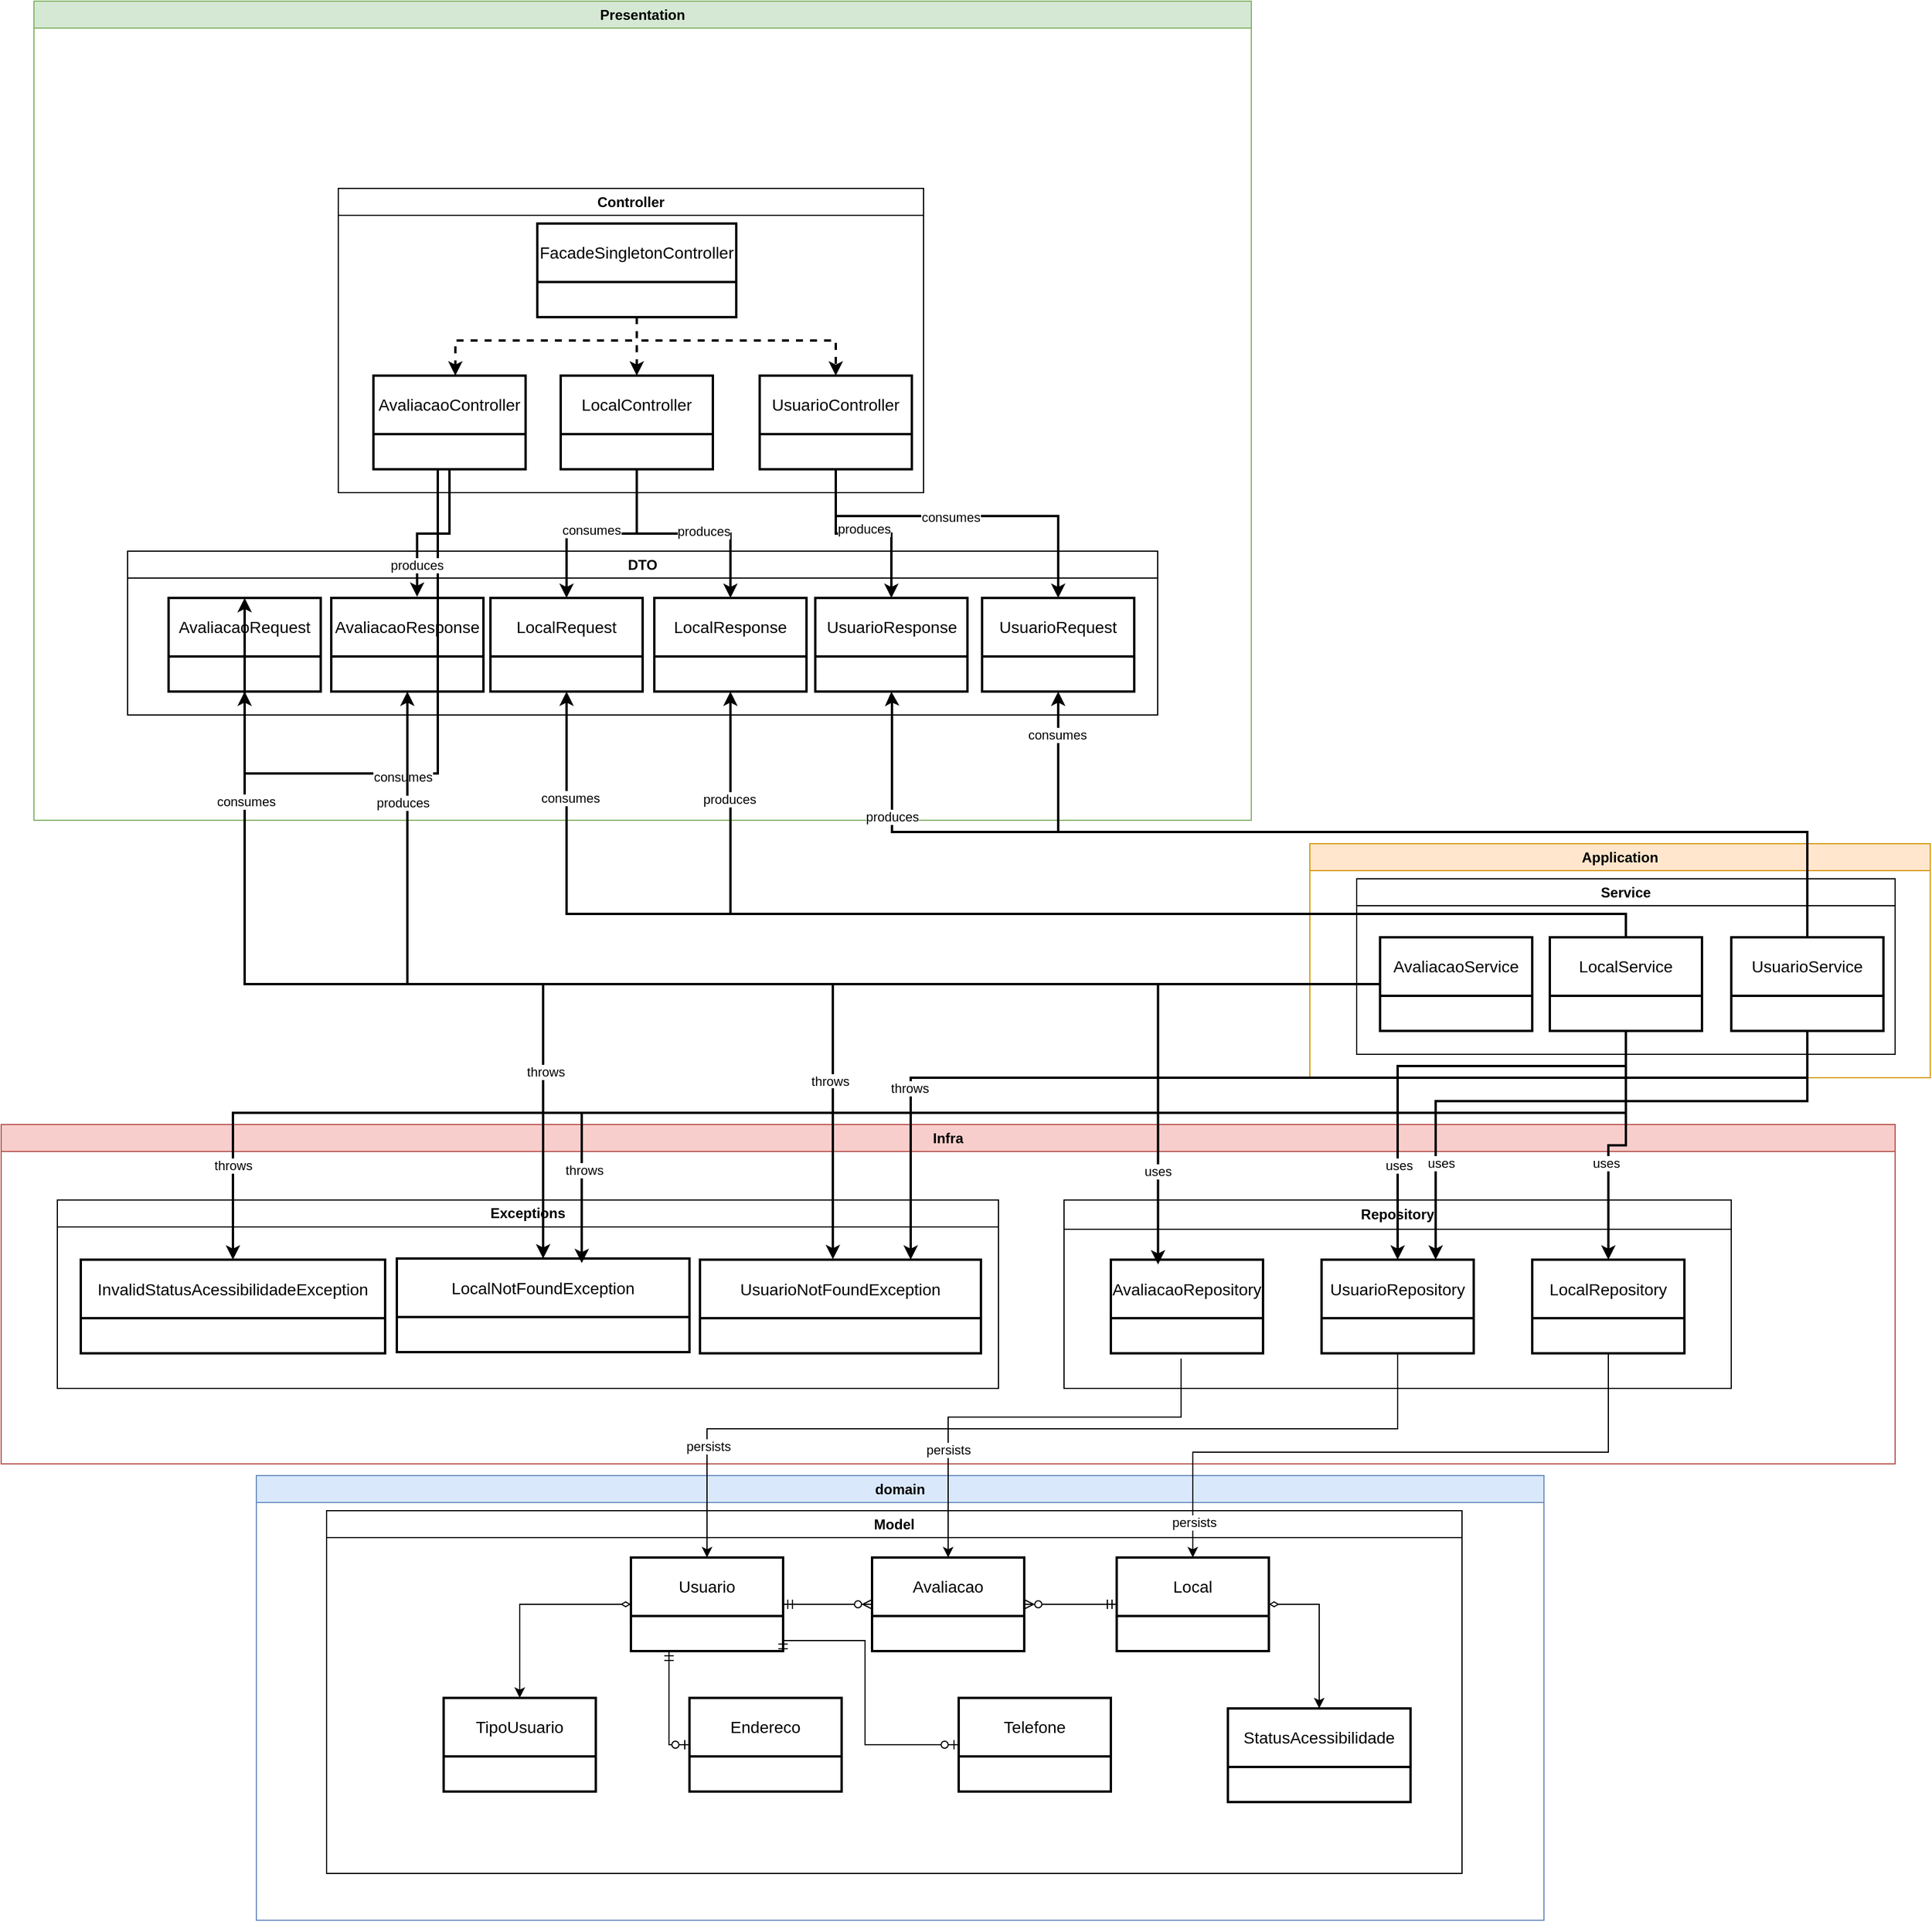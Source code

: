 <mxfile version="26.1.1">
  <diagram name="Página-1" id="8vidsbIWAMB68Fe4YKgP">
    <mxGraphModel dx="1509" dy="1990" grid="1" gridSize="10" guides="1" tooltips="1" connect="1" arrows="1" fold="1" page="1" pageScale="1" pageWidth="827" pageHeight="1169" math="0" shadow="0">
      <root>
        <mxCell id="0" />
        <mxCell id="1" parent="0" />
        <mxCell id="IX4oMh0dwggidCq6FP1M-32" value="Model" style="swimlane;whiteSpace=wrap;html=1;rounded=0;" vertex="1" parent="1">
          <mxGeometry x="1040" y="920" width="970" height="310" as="geometry" />
        </mxCell>
        <mxCell id="IX4oMh0dwggidCq6FP1M-46" value="Presentation" style="swimlane;whiteSpace=wrap;html=1;rounded=0;fillColor=#d5e8d4;strokeColor=#82b366;" vertex="1" parent="1">
          <mxGeometry x="790" y="-370" width="1040" height="700" as="geometry" />
        </mxCell>
        <mxCell id="IX4oMh0dwggidCq6FP1M-33" value="AvaliacaoRequest" style="swimlane;childLayout=stackLayout;horizontal=1;startSize=50;horizontalStack=0;rounded=0;fontSize=14;fontStyle=0;strokeWidth=2;resizeParent=0;resizeLast=1;shadow=0;dashed=0;align=center;arcSize=4;whiteSpace=wrap;html=1;" vertex="1" parent="IX4oMh0dwggidCq6FP1M-46">
          <mxGeometry x="115" y="510" width="130" height="80" as="geometry" />
        </mxCell>
        <mxCell id="IX4oMh0dwggidCq6FP1M-39" value="DTO" style="swimlane;whiteSpace=wrap;html=1;rounded=0;" vertex="1" parent="IX4oMh0dwggidCq6FP1M-46">
          <mxGeometry x="80" y="470" width="880" height="140" as="geometry" />
        </mxCell>
        <mxCell id="IX4oMh0dwggidCq6FP1M-36" value="AvaliacaoResponse" style="swimlane;childLayout=stackLayout;horizontal=1;startSize=50;horizontalStack=0;rounded=0;fontSize=14;fontStyle=0;strokeWidth=2;resizeParent=0;resizeLast=1;shadow=0;dashed=0;align=center;arcSize=4;whiteSpace=wrap;html=1;" vertex="1" parent="IX4oMh0dwggidCq6FP1M-39">
          <mxGeometry x="174" y="40" width="130" height="80" as="geometry" />
        </mxCell>
        <mxCell id="IX4oMh0dwggidCq6FP1M-35" value="LocalRequest" style="swimlane;childLayout=stackLayout;horizontal=1;startSize=50;horizontalStack=0;rounded=0;fontSize=14;fontStyle=0;strokeWidth=2;resizeParent=0;resizeLast=1;shadow=0;dashed=0;align=center;arcSize=4;whiteSpace=wrap;html=1;" vertex="1" parent="IX4oMh0dwggidCq6FP1M-39">
          <mxGeometry x="310" y="40" width="130" height="80" as="geometry" />
        </mxCell>
        <mxCell id="IX4oMh0dwggidCq6FP1M-34" value="LocalResponse" style="swimlane;childLayout=stackLayout;horizontal=1;startSize=50;horizontalStack=0;rounded=0;fontSize=14;fontStyle=0;strokeWidth=2;resizeParent=0;resizeLast=1;shadow=0;dashed=0;align=center;arcSize=4;whiteSpace=wrap;html=1;" vertex="1" parent="IX4oMh0dwggidCq6FP1M-39">
          <mxGeometry x="450" y="40" width="130" height="80" as="geometry" />
        </mxCell>
        <mxCell id="IX4oMh0dwggidCq6FP1M-38" value="UsuarioResponse" style="swimlane;childLayout=stackLayout;horizontal=1;startSize=50;horizontalStack=0;rounded=0;fontSize=14;fontStyle=0;strokeWidth=2;resizeParent=0;resizeLast=1;shadow=0;dashed=0;align=center;arcSize=4;whiteSpace=wrap;html=1;" vertex="1" parent="IX4oMh0dwggidCq6FP1M-39">
          <mxGeometry x="587.5" y="40" width="130" height="80" as="geometry" />
        </mxCell>
        <mxCell id="IX4oMh0dwggidCq6FP1M-37" value="UsuarioRequest" style="swimlane;childLayout=stackLayout;horizontal=1;startSize=50;horizontalStack=0;rounded=0;fontSize=14;fontStyle=0;strokeWidth=2;resizeParent=0;resizeLast=1;shadow=0;dashed=0;align=center;arcSize=4;whiteSpace=wrap;html=1;" vertex="1" parent="IX4oMh0dwggidCq6FP1M-39">
          <mxGeometry x="730" y="40" width="130" height="80" as="geometry" />
        </mxCell>
        <mxCell id="IX4oMh0dwggidCq6FP1M-45" value="Controller" style="swimlane;whiteSpace=wrap;html=1;rounded=0;" vertex="1" parent="IX4oMh0dwggidCq6FP1M-46">
          <mxGeometry x="260" y="160" width="500" height="260" as="geometry" />
        </mxCell>
        <mxCell id="IX4oMh0dwggidCq6FP1M-43" value="UsuarioController" style="swimlane;childLayout=stackLayout;horizontal=1;startSize=50;horizontalStack=0;rounded=0;fontSize=14;fontStyle=0;strokeWidth=2;resizeParent=0;resizeLast=1;shadow=0;dashed=0;align=center;arcSize=4;whiteSpace=wrap;html=1;" vertex="1" parent="IX4oMh0dwggidCq6FP1M-45">
          <mxGeometry x="360" y="160" width="130" height="80" as="geometry" />
        </mxCell>
        <mxCell id="IX4oMh0dwggidCq6FP1M-44" value="LocalController" style="swimlane;childLayout=stackLayout;horizontal=1;startSize=50;horizontalStack=0;rounded=0;fontSize=14;fontStyle=0;strokeWidth=2;resizeParent=0;resizeLast=1;shadow=0;dashed=0;align=center;arcSize=4;whiteSpace=wrap;html=1;" vertex="1" parent="IX4oMh0dwggidCq6FP1M-45">
          <mxGeometry x="190" y="160" width="130" height="80" as="geometry" />
        </mxCell>
        <mxCell id="IX4oMh0dwggidCq6FP1M-42" value="AvaliacaoController" style="swimlane;childLayout=stackLayout;horizontal=1;startSize=50;horizontalStack=0;rounded=0;fontSize=14;fontStyle=0;strokeWidth=2;resizeParent=0;resizeLast=1;shadow=0;dashed=0;align=center;arcSize=4;whiteSpace=wrap;html=1;" vertex="1" parent="IX4oMh0dwggidCq6FP1M-45">
          <mxGeometry x="30" y="160" width="130" height="80" as="geometry" />
        </mxCell>
        <mxCell id="IX4oMh0dwggidCq6FP1M-119" style="edgeStyle=orthogonalEdgeStyle;rounded=0;orthogonalLoop=1;jettySize=auto;html=1;dashed=1;strokeWidth=2;" edge="1" parent="IX4oMh0dwggidCq6FP1M-45" source="IX4oMh0dwggidCq6FP1M-118" target="IX4oMh0dwggidCq6FP1M-42">
          <mxGeometry relative="1" as="geometry">
            <Array as="points">
              <mxPoint x="255" y="130" />
              <mxPoint x="100" y="130" />
            </Array>
          </mxGeometry>
        </mxCell>
        <mxCell id="IX4oMh0dwggidCq6FP1M-120" style="edgeStyle=orthogonalEdgeStyle;rounded=0;orthogonalLoop=1;jettySize=auto;html=1;entryX=0.5;entryY=0;entryDx=0;entryDy=0;dashed=1;strokeWidth=2;" edge="1" parent="IX4oMh0dwggidCq6FP1M-45" source="IX4oMh0dwggidCq6FP1M-118" target="IX4oMh0dwggidCq6FP1M-44">
          <mxGeometry relative="1" as="geometry" />
        </mxCell>
        <mxCell id="IX4oMh0dwggidCq6FP1M-121" style="edgeStyle=orthogonalEdgeStyle;rounded=0;orthogonalLoop=1;jettySize=auto;html=1;entryX=0.5;entryY=0;entryDx=0;entryDy=0;dashed=1;strokeWidth=2;" edge="1" parent="IX4oMh0dwggidCq6FP1M-45" source="IX4oMh0dwggidCq6FP1M-118" target="IX4oMh0dwggidCq6FP1M-43">
          <mxGeometry relative="1" as="geometry">
            <Array as="points">
              <mxPoint x="255" y="130" />
              <mxPoint x="425" y="130" />
            </Array>
          </mxGeometry>
        </mxCell>
        <mxCell id="IX4oMh0dwggidCq6FP1M-118" value="FacadeSingletonController" style="swimlane;childLayout=stackLayout;horizontal=1;startSize=50;horizontalStack=0;rounded=0;fontSize=14;fontStyle=0;strokeWidth=2;resizeParent=0;resizeLast=1;shadow=0;dashed=0;align=center;arcSize=4;whiteSpace=wrap;html=1;" vertex="1" parent="IX4oMh0dwggidCq6FP1M-45">
          <mxGeometry x="170" y="30" width="170" height="80" as="geometry" />
        </mxCell>
        <mxCell id="IX4oMh0dwggidCq6FP1M-106" style="edgeStyle=orthogonalEdgeStyle;rounded=0;orthogonalLoop=1;jettySize=auto;html=1;entryX=0.5;entryY=0;entryDx=0;entryDy=0;strokeWidth=2;" edge="1" parent="IX4oMh0dwggidCq6FP1M-46" source="IX4oMh0dwggidCq6FP1M-43" target="IX4oMh0dwggidCq6FP1M-37">
          <mxGeometry relative="1" as="geometry">
            <Array as="points">
              <mxPoint x="685" y="440" />
              <mxPoint x="875" y="440" />
            </Array>
          </mxGeometry>
        </mxCell>
        <mxCell id="IX4oMh0dwggidCq6FP1M-108" value="consumes" style="edgeLabel;html=1;align=center;verticalAlign=middle;resizable=0;points=[];" vertex="1" connectable="0" parent="IX4oMh0dwggidCq6FP1M-106">
          <mxGeometry x="-0.08" y="-1" relative="1" as="geometry">
            <mxPoint as="offset" />
          </mxGeometry>
        </mxCell>
        <mxCell id="IX4oMh0dwggidCq6FP1M-107" style="edgeStyle=orthogonalEdgeStyle;rounded=0;orthogonalLoop=1;jettySize=auto;html=1;strokeWidth=2;" edge="1" parent="IX4oMh0dwggidCq6FP1M-46" source="IX4oMh0dwggidCq6FP1M-43" target="IX4oMh0dwggidCq6FP1M-38">
          <mxGeometry relative="1" as="geometry" />
        </mxCell>
        <mxCell id="IX4oMh0dwggidCq6FP1M-109" value="produces" style="edgeLabel;html=1;align=center;verticalAlign=middle;resizable=0;points=[];" vertex="1" connectable="0" parent="IX4oMh0dwggidCq6FP1M-107">
          <mxGeometry x="-0.005" y="4" relative="1" as="geometry">
            <mxPoint as="offset" />
          </mxGeometry>
        </mxCell>
        <mxCell id="IX4oMh0dwggidCq6FP1M-110" style="edgeStyle=orthogonalEdgeStyle;rounded=0;orthogonalLoop=1;jettySize=auto;html=1;entryX=0.5;entryY=0;entryDx=0;entryDy=0;strokeWidth=2;" edge="1" parent="IX4oMh0dwggidCq6FP1M-46" source="IX4oMh0dwggidCq6FP1M-44" target="IX4oMh0dwggidCq6FP1M-34">
          <mxGeometry relative="1" as="geometry" />
        </mxCell>
        <mxCell id="IX4oMh0dwggidCq6FP1M-112" value="produces" style="edgeLabel;html=1;align=center;verticalAlign=middle;resizable=0;points=[];" vertex="1" connectable="0" parent="IX4oMh0dwggidCq6FP1M-110">
          <mxGeometry x="0.172" y="2" relative="1" as="geometry">
            <mxPoint as="offset" />
          </mxGeometry>
        </mxCell>
        <mxCell id="IX4oMh0dwggidCq6FP1M-111" style="edgeStyle=orthogonalEdgeStyle;rounded=0;orthogonalLoop=1;jettySize=auto;html=1;entryX=0.5;entryY=0;entryDx=0;entryDy=0;strokeWidth=2;" edge="1" parent="IX4oMh0dwggidCq6FP1M-46" source="IX4oMh0dwggidCq6FP1M-44" target="IX4oMh0dwggidCq6FP1M-35">
          <mxGeometry relative="1" as="geometry" />
        </mxCell>
        <mxCell id="IX4oMh0dwggidCq6FP1M-113" value="consumes" style="edgeLabel;html=1;align=center;verticalAlign=middle;resizable=0;points=[];" vertex="1" connectable="0" parent="IX4oMh0dwggidCq6FP1M-111">
          <mxGeometry x="0.103" y="-3" relative="1" as="geometry">
            <mxPoint as="offset" />
          </mxGeometry>
        </mxCell>
        <mxCell id="IX4oMh0dwggidCq6FP1M-114" style="edgeStyle=orthogonalEdgeStyle;rounded=0;orthogonalLoop=1;jettySize=auto;html=1;entryX=0.5;entryY=0;entryDx=0;entryDy=0;strokeWidth=2;" edge="1" parent="IX4oMh0dwggidCq6FP1M-46" source="IX4oMh0dwggidCq6FP1M-42" target="IX4oMh0dwggidCq6FP1M-33">
          <mxGeometry relative="1" as="geometry">
            <Array as="points">
              <mxPoint x="345" y="660" />
              <mxPoint x="180" y="660" />
            </Array>
          </mxGeometry>
        </mxCell>
        <mxCell id="IX4oMh0dwggidCq6FP1M-116" value="consumes" style="edgeLabel;html=1;align=center;verticalAlign=middle;resizable=0;points=[];" vertex="1" connectable="0" parent="IX4oMh0dwggidCq6FP1M-114">
          <mxGeometry x="0.011" y="3" relative="1" as="geometry">
            <mxPoint as="offset" />
          </mxGeometry>
        </mxCell>
        <mxCell id="IX4oMh0dwggidCq6FP1M-115" style="edgeStyle=orthogonalEdgeStyle;rounded=0;orthogonalLoop=1;jettySize=auto;html=1;entryX=0.564;entryY=-0.013;entryDx=0;entryDy=0;entryPerimeter=0;strokeWidth=2;" edge="1" parent="IX4oMh0dwggidCq6FP1M-46" source="IX4oMh0dwggidCq6FP1M-42" target="IX4oMh0dwggidCq6FP1M-36">
          <mxGeometry relative="1" as="geometry" />
        </mxCell>
        <mxCell id="IX4oMh0dwggidCq6FP1M-117" value="produces" style="edgeLabel;html=1;align=center;verticalAlign=middle;resizable=0;points=[];" vertex="1" connectable="0" parent="IX4oMh0dwggidCq6FP1M-115">
          <mxGeometry x="0.603" y="-1" relative="1" as="geometry">
            <mxPoint as="offset" />
          </mxGeometry>
        </mxCell>
        <mxCell id="IX4oMh0dwggidCq6FP1M-54" value="Service" style="swimlane;whiteSpace=wrap;html=1;rounded=0;" vertex="1" parent="1">
          <mxGeometry x="1920" y="380" width="460" height="150" as="geometry" />
        </mxCell>
        <mxCell id="IX4oMh0dwggidCq6FP1M-53" value="LocalService" style="swimlane;childLayout=stackLayout;horizontal=1;startSize=50;horizontalStack=0;rounded=0;fontSize=14;fontStyle=0;strokeWidth=2;resizeParent=0;resizeLast=1;shadow=0;dashed=0;align=center;arcSize=4;whiteSpace=wrap;html=1;" vertex="1" parent="IX4oMh0dwggidCq6FP1M-54">
          <mxGeometry x="165" y="50" width="130" height="80" as="geometry" />
        </mxCell>
        <mxCell id="IX4oMh0dwggidCq6FP1M-52" value="UsuarioService" style="swimlane;childLayout=stackLayout;horizontal=1;startSize=50;horizontalStack=0;rounded=0;fontSize=14;fontStyle=0;strokeWidth=2;resizeParent=0;resizeLast=1;shadow=0;dashed=0;align=center;arcSize=4;whiteSpace=wrap;html=1;" vertex="1" parent="IX4oMh0dwggidCq6FP1M-54">
          <mxGeometry x="320" y="50" width="130" height="80" as="geometry" />
        </mxCell>
        <mxCell id="IX4oMh0dwggidCq6FP1M-51" value="AvaliacaoService" style="swimlane;childLayout=stackLayout;horizontal=1;startSize=50;horizontalStack=0;rounded=0;fontSize=14;fontStyle=0;strokeWidth=2;resizeParent=0;resizeLast=1;shadow=0;dashed=0;align=center;arcSize=4;whiteSpace=wrap;html=1;" vertex="1" parent="IX4oMh0dwggidCq6FP1M-54">
          <mxGeometry x="20" y="50" width="130" height="80" as="geometry" />
        </mxCell>
        <mxCell id="IX4oMh0dwggidCq6FP1M-61" value="Infra" style="swimlane;whiteSpace=wrap;html=1;startSize=23;fillColor=#f8cecc;strokeColor=#b85450;" vertex="1" parent="1">
          <mxGeometry x="762" y="590" width="1618" height="290" as="geometry" />
        </mxCell>
        <mxCell id="IX4oMh0dwggidCq6FP1M-50" value="Repository" style="swimlane;whiteSpace=wrap;html=1;startSize=25;rounded=0;" vertex="1" parent="IX4oMh0dwggidCq6FP1M-61">
          <mxGeometry x="908" y="64.5" width="570" height="161" as="geometry" />
        </mxCell>
        <mxCell id="IX4oMh0dwggidCq6FP1M-48" value="LocalRepository" style="swimlane;childLayout=stackLayout;horizontal=1;startSize=50;horizontalStack=0;rounded=0;fontSize=14;fontStyle=0;strokeWidth=2;resizeParent=0;resizeLast=1;shadow=0;dashed=0;align=center;arcSize=4;whiteSpace=wrap;html=1;" vertex="1" parent="IX4oMh0dwggidCq6FP1M-50">
          <mxGeometry x="400" y="51" width="130" height="80" as="geometry" />
        </mxCell>
        <mxCell id="IX4oMh0dwggidCq6FP1M-49" value="UsuarioRepository" style="swimlane;childLayout=stackLayout;horizontal=1;startSize=50;horizontalStack=0;rounded=0;fontSize=14;fontStyle=0;strokeWidth=2;resizeParent=0;resizeLast=1;shadow=0;dashed=0;align=center;arcSize=4;whiteSpace=wrap;html=1;" vertex="1" parent="IX4oMh0dwggidCq6FP1M-50">
          <mxGeometry x="220" y="51" width="130" height="80" as="geometry" />
        </mxCell>
        <mxCell id="IX4oMh0dwggidCq6FP1M-47" value="AvaliacaoRepository" style="swimlane;childLayout=stackLayout;horizontal=1;startSize=50;horizontalStack=0;rounded=0;fontSize=14;fontStyle=0;strokeWidth=2;resizeParent=0;resizeLast=1;shadow=0;dashed=0;align=center;arcSize=4;whiteSpace=wrap;html=1;" vertex="1" parent="IX4oMh0dwggidCq6FP1M-50">
          <mxGeometry x="40" y="51" width="130" height="80" as="geometry" />
        </mxCell>
        <mxCell id="IX4oMh0dwggidCq6FP1M-55" value="Exceptions" style="swimlane;whiteSpace=wrap;html=1;startSize=23;rounded=0;" vertex="1" parent="IX4oMh0dwggidCq6FP1M-61">
          <mxGeometry x="48" y="64.5" width="804" height="161" as="geometry" />
        </mxCell>
        <mxCell id="IX4oMh0dwggidCq6FP1M-56" value="UsuarioNotFoundException" style="swimlane;childLayout=stackLayout;horizontal=1;startSize=50;horizontalStack=0;rounded=0;fontSize=14;fontStyle=0;strokeWidth=2;resizeParent=0;resizeLast=1;shadow=0;dashed=0;align=center;arcSize=4;whiteSpace=wrap;html=1;" vertex="1" parent="IX4oMh0dwggidCq6FP1M-55">
          <mxGeometry x="549" y="51" width="240" height="80" as="geometry" />
        </mxCell>
        <mxCell id="IX4oMh0dwggidCq6FP1M-57" value="LocalNotFoundException" style="swimlane;childLayout=stackLayout;horizontal=1;startSize=50;horizontalStack=0;rounded=0;fontSize=14;fontStyle=0;strokeWidth=2;resizeParent=0;resizeLast=1;shadow=0;dashed=0;align=center;arcSize=4;whiteSpace=wrap;html=1;" vertex="1" parent="IX4oMh0dwggidCq6FP1M-55">
          <mxGeometry x="290" y="50" width="250" height="80" as="geometry" />
        </mxCell>
        <mxCell id="IX4oMh0dwggidCq6FP1M-58" value="InvalidStatusAcessibilidadeException" style="swimlane;childLayout=stackLayout;horizontal=1;startSize=50;horizontalStack=0;rounded=0;fontSize=14;fontStyle=0;strokeWidth=2;resizeParent=0;resizeLast=1;shadow=0;dashed=0;align=center;arcSize=4;whiteSpace=wrap;html=1;" vertex="1" parent="IX4oMh0dwggidCq6FP1M-55">
          <mxGeometry x="20" y="51" width="260" height="80" as="geometry" />
        </mxCell>
        <mxCell id="IX4oMh0dwggidCq6FP1M-62" value="Application" style="swimlane;whiteSpace=wrap;html=1;fillColor=#ffe6cc;strokeColor=#d79b00;" vertex="1" parent="1">
          <mxGeometry x="1880" y="350" width="530" height="200" as="geometry" />
        </mxCell>
        <mxCell id="IX4oMh0dwggidCq6FP1M-63" value="domain" style="swimlane;whiteSpace=wrap;html=1;fillColor=#dae8fc;strokeColor=#6c8ebf;" vertex="1" parent="1">
          <mxGeometry x="980" y="890" width="1100" height="380" as="geometry" />
        </mxCell>
        <mxCell id="IX4oMh0dwggidCq6FP1M-73" style="edgeStyle=orthogonalEdgeStyle;rounded=0;orthogonalLoop=1;jettySize=auto;html=1;entryX=1;entryY=0.5;entryDx=0;entryDy=0;startArrow=ERmandOne;startFill=0;endArrow=ERzeroToMany;endFill=0;" edge="1" parent="IX4oMh0dwggidCq6FP1M-63" source="IX4oMh0dwggidCq6FP1M-28" target="IX4oMh0dwggidCq6FP1M-29">
          <mxGeometry relative="1" as="geometry" />
        </mxCell>
        <mxCell id="IX4oMh0dwggidCq6FP1M-28" value="Local" style="swimlane;childLayout=stackLayout;horizontal=1;startSize=50;horizontalStack=0;rounded=0;fontSize=14;fontStyle=0;strokeWidth=2;resizeParent=0;resizeLast=1;shadow=0;dashed=0;align=center;arcSize=4;whiteSpace=wrap;html=1;" vertex="1" parent="IX4oMh0dwggidCq6FP1M-63">
          <mxGeometry x="735" y="70" width="130" height="80" as="geometry" />
        </mxCell>
        <mxCell id="IX4oMh0dwggidCq6FP1M-31" value="Telefone" style="swimlane;childLayout=stackLayout;horizontal=1;startSize=50;horizontalStack=0;rounded=0;fontSize=14;fontStyle=0;strokeWidth=2;resizeParent=0;resizeLast=1;shadow=0;dashed=0;align=center;arcSize=4;whiteSpace=wrap;html=1;" vertex="1" parent="IX4oMh0dwggidCq6FP1M-63">
          <mxGeometry x="600" y="190" width="130" height="80" as="geometry" />
        </mxCell>
        <mxCell id="IX4oMh0dwggidCq6FP1M-21" value="Endereco" style="swimlane;childLayout=stackLayout;horizontal=1;startSize=50;horizontalStack=0;rounded=0;fontSize=14;fontStyle=0;strokeWidth=2;resizeParent=0;resizeLast=1;shadow=0;dashed=0;align=center;arcSize=4;whiteSpace=wrap;html=1;" vertex="1" parent="IX4oMh0dwggidCq6FP1M-63">
          <mxGeometry x="370" y="190" width="130" height="80" as="geometry" />
        </mxCell>
        <mxCell id="IX4oMh0dwggidCq6FP1M-64" value="TipoUsuario" style="swimlane;childLayout=stackLayout;horizontal=1;startSize=50;horizontalStack=0;rounded=0;fontSize=14;fontStyle=0;strokeWidth=2;resizeParent=0;resizeLast=1;shadow=0;dashed=0;align=center;arcSize=4;whiteSpace=wrap;html=1;" vertex="1" parent="IX4oMh0dwggidCq6FP1M-63">
          <mxGeometry x="160" y="190" width="130" height="80" as="geometry" />
        </mxCell>
        <mxCell id="IX4oMh0dwggidCq6FP1M-65" value="StatusAcessibilidade" style="swimlane;childLayout=stackLayout;horizontal=1;startSize=50;horizontalStack=0;rounded=0;fontSize=14;fontStyle=0;strokeWidth=2;resizeParent=0;resizeLast=1;shadow=0;dashed=0;align=center;arcSize=4;whiteSpace=wrap;html=1;" vertex="1" parent="IX4oMh0dwggidCq6FP1M-63">
          <mxGeometry x="830" y="199" width="156" height="80" as="geometry" />
        </mxCell>
        <mxCell id="IX4oMh0dwggidCq6FP1M-69" style="edgeStyle=orthogonalEdgeStyle;rounded=0;orthogonalLoop=1;jettySize=auto;html=1;entryX=0.5;entryY=0;entryDx=0;entryDy=0;endArrow=classic;endFill=1;startArrow=diamondThin;startFill=0;" edge="1" parent="IX4oMh0dwggidCq6FP1M-63" source="IX4oMh0dwggidCq6FP1M-30" target="IX4oMh0dwggidCq6FP1M-64">
          <mxGeometry relative="1" as="geometry" />
        </mxCell>
        <mxCell id="IX4oMh0dwggidCq6FP1M-30" value="Usuario" style="swimlane;childLayout=stackLayout;horizontal=1;startSize=50;horizontalStack=0;rounded=0;fontSize=14;fontStyle=0;strokeWidth=2;resizeParent=0;resizeLast=1;shadow=0;dashed=0;align=center;arcSize=4;whiteSpace=wrap;html=1;" vertex="1" parent="IX4oMh0dwggidCq6FP1M-63">
          <mxGeometry x="320" y="70" width="130" height="80" as="geometry" />
        </mxCell>
        <mxCell id="IX4oMh0dwggidCq6FP1M-123" style="edgeStyle=orthogonalEdgeStyle;rounded=0;orthogonalLoop=1;jettySize=auto;html=1;endArrow=none;startFill=1;startArrow=classic;" edge="1" parent="IX4oMh0dwggidCq6FP1M-63" source="IX4oMh0dwggidCq6FP1M-29">
          <mxGeometry relative="1" as="geometry">
            <mxPoint x="790" y="-100" as="targetPoint" />
            <Array as="points">
              <mxPoint x="591" y="-50" />
              <mxPoint x="790" y="-50" />
            </Array>
          </mxGeometry>
        </mxCell>
        <mxCell id="IX4oMh0dwggidCq6FP1M-126" value="persists" style="edgeLabel;html=1;align=center;verticalAlign=middle;resizable=0;points=[];" vertex="1" connectable="0" parent="IX4oMh0dwggidCq6FP1M-123">
          <mxGeometry x="-0.495" relative="1" as="geometry">
            <mxPoint y="1" as="offset" />
          </mxGeometry>
        </mxCell>
        <mxCell id="IX4oMh0dwggidCq6FP1M-29" value="Avaliacao" style="swimlane;childLayout=stackLayout;horizontal=1;startSize=50;horizontalStack=0;rounded=0;fontSize=14;fontStyle=0;strokeWidth=2;resizeParent=0;resizeLast=1;shadow=0;dashed=0;align=center;arcSize=4;whiteSpace=wrap;html=1;" vertex="1" parent="IX4oMh0dwggidCq6FP1M-63">
          <mxGeometry x="526" y="70" width="130" height="80" as="geometry" />
        </mxCell>
        <mxCell id="IX4oMh0dwggidCq6FP1M-67" value="" style="fontSize=12;html=1;endArrow=ERzeroToOne;startArrow=ERmandOne;rounded=0;entryX=0;entryY=0.5;entryDx=0;entryDy=0;exitX=0.25;exitY=1;exitDx=0;exitDy=0;edgeStyle=orthogonalEdgeStyle;" edge="1" parent="IX4oMh0dwggidCq6FP1M-63" source="IX4oMh0dwggidCq6FP1M-30" target="IX4oMh0dwggidCq6FP1M-21">
          <mxGeometry width="100" height="100" relative="1" as="geometry">
            <mxPoint x="320" y="180" as="sourcePoint" />
            <mxPoint x="420" y="80" as="targetPoint" />
          </mxGeometry>
        </mxCell>
        <mxCell id="IX4oMh0dwggidCq6FP1M-68" value="" style="edgeStyle=entityRelationEdgeStyle;fontSize=12;html=1;endArrow=ERzeroToMany;startArrow=ERmandOne;rounded=0;exitX=1;exitY=0.5;exitDx=0;exitDy=0;entryX=0;entryY=0.5;entryDx=0;entryDy=0;" edge="1" parent="IX4oMh0dwggidCq6FP1M-63" source="IX4oMh0dwggidCq6FP1M-30" target="IX4oMh0dwggidCq6FP1M-29">
          <mxGeometry width="100" height="100" relative="1" as="geometry">
            <mxPoint x="480" y="200" as="sourcePoint" />
            <mxPoint x="580" y="100" as="targetPoint" />
          </mxGeometry>
        </mxCell>
        <mxCell id="IX4oMh0dwggidCq6FP1M-70" style="edgeStyle=orthogonalEdgeStyle;rounded=0;orthogonalLoop=1;jettySize=auto;html=1;entryX=0.5;entryY=0;entryDx=0;entryDy=0;endArrow=classic;endFill=1;startArrow=diamondThin;startFill=0;exitX=1;exitY=0.5;exitDx=0;exitDy=0;" edge="1" parent="IX4oMh0dwggidCq6FP1M-63" source="IX4oMh0dwggidCq6FP1M-28" target="IX4oMh0dwggidCq6FP1M-65">
          <mxGeometry relative="1" as="geometry">
            <mxPoint x="995" y="150" as="sourcePoint" />
            <mxPoint x="900" y="230" as="targetPoint" />
          </mxGeometry>
        </mxCell>
        <mxCell id="IX4oMh0dwggidCq6FP1M-71" value="" style="fontSize=12;html=1;endArrow=ERzeroToOne;startArrow=ERmandOne;rounded=0;entryX=0;entryY=0.5;entryDx=0;entryDy=0;edgeStyle=orthogonalEdgeStyle;" edge="1" parent="IX4oMh0dwggidCq6FP1M-63" target="IX4oMh0dwggidCq6FP1M-31">
          <mxGeometry width="100" height="100" relative="1" as="geometry">
            <mxPoint x="450" y="140" as="sourcePoint" />
            <mxPoint x="477" y="230" as="targetPoint" />
            <Array as="points">
              <mxPoint x="450" y="141" />
              <mxPoint x="520" y="141" />
              <mxPoint x="520" y="230" />
            </Array>
          </mxGeometry>
        </mxCell>
        <mxCell id="IX4oMh0dwggidCq6FP1M-74" style="edgeStyle=orthogonalEdgeStyle;rounded=0;orthogonalLoop=1;jettySize=auto;html=1;entryX=0.31;entryY=0.051;entryDx=0;entryDy=0;entryPerimeter=0;strokeWidth=2;" edge="1" parent="1" source="IX4oMh0dwggidCq6FP1M-51" target="IX4oMh0dwggidCq6FP1M-47">
          <mxGeometry relative="1" as="geometry" />
        </mxCell>
        <mxCell id="IX4oMh0dwggidCq6FP1M-82" value="uses" style="edgeLabel;html=1;align=center;verticalAlign=middle;resizable=0;points=[];" vertex="1" connectable="0" parent="IX4oMh0dwggidCq6FP1M-74">
          <mxGeometry x="0.627" y="-1" relative="1" as="geometry">
            <mxPoint as="offset" />
          </mxGeometry>
        </mxCell>
        <mxCell id="IX4oMh0dwggidCq6FP1M-75" style="edgeStyle=orthogonalEdgeStyle;rounded=0;orthogonalLoop=1;jettySize=auto;html=1;strokeWidth=2;" edge="1" parent="1" source="IX4oMh0dwggidCq6FP1M-53" target="IX4oMh0dwggidCq6FP1M-49">
          <mxGeometry relative="1" as="geometry">
            <Array as="points">
              <mxPoint x="2150" y="540" />
              <mxPoint x="1955" y="540" />
            </Array>
          </mxGeometry>
        </mxCell>
        <mxCell id="IX4oMh0dwggidCq6FP1M-81" value="uses" style="edgeLabel;html=1;align=center;verticalAlign=middle;resizable=0;points=[];" vertex="1" connectable="0" parent="IX4oMh0dwggidCq6FP1M-75">
          <mxGeometry x="0.588" y="1" relative="1" as="geometry">
            <mxPoint as="offset" />
          </mxGeometry>
        </mxCell>
        <mxCell id="IX4oMh0dwggidCq6FP1M-77" style="edgeStyle=orthogonalEdgeStyle;rounded=0;orthogonalLoop=1;jettySize=auto;html=1;entryX=0.5;entryY=0;entryDx=0;entryDy=0;strokeWidth=2;" edge="1" parent="1" source="IX4oMh0dwggidCq6FP1M-53" target="IX4oMh0dwggidCq6FP1M-48">
          <mxGeometry relative="1" as="geometry" />
        </mxCell>
        <mxCell id="IX4oMh0dwggidCq6FP1M-80" value="uses" style="edgeLabel;html=1;align=center;verticalAlign=middle;resizable=0;points=[];" vertex="1" connectable="0" parent="IX4oMh0dwggidCq6FP1M-77">
          <mxGeometry x="0.215" y="-2" relative="1" as="geometry">
            <mxPoint as="offset" />
          </mxGeometry>
        </mxCell>
        <mxCell id="IX4oMh0dwggidCq6FP1M-78" style="edgeStyle=orthogonalEdgeStyle;rounded=0;orthogonalLoop=1;jettySize=auto;html=1;entryX=0.75;entryY=0;entryDx=0;entryDy=0;strokeWidth=2;" edge="1" parent="1" source="IX4oMh0dwggidCq6FP1M-52" target="IX4oMh0dwggidCq6FP1M-49">
          <mxGeometry relative="1" as="geometry">
            <Array as="points">
              <mxPoint x="2305" y="570" />
              <mxPoint x="1988" y="570" />
            </Array>
          </mxGeometry>
        </mxCell>
        <mxCell id="IX4oMh0dwggidCq6FP1M-79" value="uses" style="edgeLabel;html=1;align=center;verticalAlign=middle;resizable=0;points=[];" vertex="1" connectable="0" parent="IX4oMh0dwggidCq6FP1M-78">
          <mxGeometry x="0.678" y="4" relative="1" as="geometry">
            <mxPoint as="offset" />
          </mxGeometry>
        </mxCell>
        <mxCell id="IX4oMh0dwggidCq6FP1M-83" style="edgeStyle=orthogonalEdgeStyle;rounded=0;orthogonalLoop=1;jettySize=auto;html=1;strokeWidth=2;" edge="1" parent="1" source="IX4oMh0dwggidCq6FP1M-51" target="IX4oMh0dwggidCq6FP1M-57">
          <mxGeometry relative="1" as="geometry" />
        </mxCell>
        <mxCell id="IX4oMh0dwggidCq6FP1M-85" value="throws" style="edgeLabel;html=1;align=center;verticalAlign=middle;resizable=0;points=[];" vertex="1" connectable="0" parent="IX4oMh0dwggidCq6FP1M-83">
          <mxGeometry x="0.664" y="2" relative="1" as="geometry">
            <mxPoint as="offset" />
          </mxGeometry>
        </mxCell>
        <mxCell id="IX4oMh0dwggidCq6FP1M-84" style="edgeStyle=orthogonalEdgeStyle;rounded=0;orthogonalLoop=1;jettySize=auto;html=1;entryX=0.473;entryY=-0.005;entryDx=0;entryDy=0;entryPerimeter=0;strokeWidth=2;" edge="1" parent="1" source="IX4oMh0dwggidCq6FP1M-51" target="IX4oMh0dwggidCq6FP1M-56">
          <mxGeometry relative="1" as="geometry" />
        </mxCell>
        <mxCell id="IX4oMh0dwggidCq6FP1M-86" value="&lt;span style=&quot;font-size: 11px; background-color: rgb(255, 255, 255);&quot;&gt;throws&lt;/span&gt;" style="text;html=1;align=center;verticalAlign=middle;resizable=0;points=[];autosize=1;strokeColor=none;fillColor=none;" vertex="1" parent="1">
          <mxGeometry x="1440" y="538" width="60" height="30" as="geometry" />
        </mxCell>
        <mxCell id="IX4oMh0dwggidCq6FP1M-87" style="edgeStyle=orthogonalEdgeStyle;rounded=0;orthogonalLoop=1;jettySize=auto;html=1;entryX=0.75;entryY=0;entryDx=0;entryDy=0;strokeWidth=2;" edge="1" parent="1" source="IX4oMh0dwggidCq6FP1M-52" target="IX4oMh0dwggidCq6FP1M-56">
          <mxGeometry relative="1" as="geometry">
            <Array as="points">
              <mxPoint x="2305" y="550" />
              <mxPoint x="1539" y="550" />
            </Array>
          </mxGeometry>
        </mxCell>
        <mxCell id="IX4oMh0dwggidCq6FP1M-88" value="throws" style="edgeLabel;html=1;align=center;verticalAlign=middle;resizable=0;points=[];" vertex="1" connectable="0" parent="IX4oMh0dwggidCq6FP1M-87">
          <mxGeometry x="0.694" y="-1" relative="1" as="geometry">
            <mxPoint as="offset" />
          </mxGeometry>
        </mxCell>
        <mxCell id="IX4oMh0dwggidCq6FP1M-90" style="edgeStyle=orthogonalEdgeStyle;rounded=0;orthogonalLoop=1;jettySize=auto;html=1;entryX=0.632;entryY=0.049;entryDx=0;entryDy=0;entryPerimeter=0;strokeWidth=2;" edge="1" parent="1" source="IX4oMh0dwggidCq6FP1M-53" target="IX4oMh0dwggidCq6FP1M-57">
          <mxGeometry relative="1" as="geometry">
            <Array as="points">
              <mxPoint x="2150" y="580" />
              <mxPoint x="1258" y="580" />
            </Array>
          </mxGeometry>
        </mxCell>
        <mxCell id="IX4oMh0dwggidCq6FP1M-91" value="throws" style="edgeLabel;html=1;align=center;verticalAlign=middle;resizable=0;points=[];" vertex="1" connectable="0" parent="IX4oMh0dwggidCq6FP1M-90">
          <mxGeometry x="0.852" y="2" relative="1" as="geometry">
            <mxPoint y="1" as="offset" />
          </mxGeometry>
        </mxCell>
        <mxCell id="IX4oMh0dwggidCq6FP1M-92" style="edgeStyle=orthogonalEdgeStyle;rounded=0;orthogonalLoop=1;jettySize=auto;html=1;strokeWidth=2;" edge="1" parent="1" source="IX4oMh0dwggidCq6FP1M-53" target="IX4oMh0dwggidCq6FP1M-58">
          <mxGeometry relative="1" as="geometry">
            <Array as="points">
              <mxPoint x="2150" y="580" />
              <mxPoint x="960" y="580" />
            </Array>
          </mxGeometry>
        </mxCell>
        <mxCell id="IX4oMh0dwggidCq6FP1M-93" value="throws" style="edgeLabel;html=1;align=center;verticalAlign=middle;resizable=0;points=[];" vertex="1" connectable="0" parent="IX4oMh0dwggidCq6FP1M-92">
          <mxGeometry x="0.884" relative="1" as="geometry">
            <mxPoint as="offset" />
          </mxGeometry>
        </mxCell>
        <mxCell id="IX4oMh0dwggidCq6FP1M-94" style="edgeStyle=orthogonalEdgeStyle;rounded=0;orthogonalLoop=1;jettySize=auto;html=1;entryX=0.5;entryY=1;entryDx=0;entryDy=0;strokeWidth=2;" edge="1" parent="1" source="IX4oMh0dwggidCq6FP1M-51" target="IX4oMh0dwggidCq6FP1M-33">
          <mxGeometry relative="1" as="geometry" />
        </mxCell>
        <mxCell id="IX4oMh0dwggidCq6FP1M-96" value="consumes" style="edgeLabel;html=1;align=center;verticalAlign=middle;resizable=0;points=[];" vertex="1" connectable="0" parent="IX4oMh0dwggidCq6FP1M-94">
          <mxGeometry x="0.846" y="-1" relative="1" as="geometry">
            <mxPoint as="offset" />
          </mxGeometry>
        </mxCell>
        <mxCell id="IX4oMh0dwggidCq6FP1M-95" style="edgeStyle=orthogonalEdgeStyle;rounded=0;orthogonalLoop=1;jettySize=auto;html=1;entryX=0.5;entryY=1;entryDx=0;entryDy=0;strokeWidth=2;" edge="1" parent="1" source="IX4oMh0dwggidCq6FP1M-51" target="IX4oMh0dwggidCq6FP1M-36">
          <mxGeometry relative="1" as="geometry" />
        </mxCell>
        <mxCell id="IX4oMh0dwggidCq6FP1M-97" value="produces" style="edgeLabel;html=1;align=center;verticalAlign=middle;resizable=0;points=[];" vertex="1" connectable="0" parent="IX4oMh0dwggidCq6FP1M-95">
          <mxGeometry x="0.822" y="4" relative="1" as="geometry">
            <mxPoint y="-1" as="offset" />
          </mxGeometry>
        </mxCell>
        <mxCell id="IX4oMh0dwggidCq6FP1M-98" style="edgeStyle=orthogonalEdgeStyle;rounded=0;orthogonalLoop=1;jettySize=auto;html=1;entryX=0.5;entryY=1;entryDx=0;entryDy=0;strokeWidth=2;" edge="1" parent="1" source="IX4oMh0dwggidCq6FP1M-53" target="IX4oMh0dwggidCq6FP1M-35">
          <mxGeometry relative="1" as="geometry">
            <Array as="points">
              <mxPoint x="2150" y="410" />
              <mxPoint x="1245" y="410" />
            </Array>
          </mxGeometry>
        </mxCell>
        <mxCell id="IX4oMh0dwggidCq6FP1M-100" value="consumes" style="edgeLabel;html=1;align=center;verticalAlign=middle;resizable=0;points=[];" vertex="1" connectable="0" parent="IX4oMh0dwggidCq6FP1M-98">
          <mxGeometry x="0.839" y="-3" relative="1" as="geometry">
            <mxPoint y="1" as="offset" />
          </mxGeometry>
        </mxCell>
        <mxCell id="IX4oMh0dwggidCq6FP1M-99" style="edgeStyle=orthogonalEdgeStyle;rounded=0;orthogonalLoop=1;jettySize=auto;html=1;entryX=0.5;entryY=1;entryDx=0;entryDy=0;strokeWidth=2;" edge="1" parent="1" source="IX4oMh0dwggidCq6FP1M-53" target="IX4oMh0dwggidCq6FP1M-34">
          <mxGeometry relative="1" as="geometry">
            <Array as="points">
              <mxPoint x="2150" y="410" />
              <mxPoint x="1385" y="410" />
            </Array>
          </mxGeometry>
        </mxCell>
        <mxCell id="IX4oMh0dwggidCq6FP1M-101" value="produces" style="edgeLabel;html=1;align=center;verticalAlign=middle;resizable=0;points=[];" vertex="1" connectable="0" parent="IX4oMh0dwggidCq6FP1M-99">
          <mxGeometry x="0.811" y="1" relative="1" as="geometry">
            <mxPoint as="offset" />
          </mxGeometry>
        </mxCell>
        <mxCell id="IX4oMh0dwggidCq6FP1M-103" style="edgeStyle=orthogonalEdgeStyle;rounded=0;orthogonalLoop=1;jettySize=auto;html=1;entryX=0.5;entryY=1;entryDx=0;entryDy=0;strokeWidth=2;" edge="1" parent="1" source="IX4oMh0dwggidCq6FP1M-52" target="IX4oMh0dwggidCq6FP1M-37">
          <mxGeometry relative="1" as="geometry">
            <Array as="points">
              <mxPoint x="2305" y="340" />
              <mxPoint x="1665" y="340" />
            </Array>
          </mxGeometry>
        </mxCell>
        <mxCell id="IX4oMh0dwggidCq6FP1M-105" value="consumes" style="edgeLabel;html=1;align=center;verticalAlign=middle;resizable=0;points=[];" vertex="1" connectable="0" parent="IX4oMh0dwggidCq6FP1M-103">
          <mxGeometry x="0.914" y="1" relative="1" as="geometry">
            <mxPoint as="offset" />
          </mxGeometry>
        </mxCell>
        <mxCell id="IX4oMh0dwggidCq6FP1M-102" style="edgeStyle=orthogonalEdgeStyle;rounded=0;orthogonalLoop=1;jettySize=auto;html=1;strokeWidth=2;entryX=0.5;entryY=1;entryDx=0;entryDy=0;" edge="1" parent="1" source="IX4oMh0dwggidCq6FP1M-52" target="IX4oMh0dwggidCq6FP1M-38">
          <mxGeometry relative="1" as="geometry">
            <mxPoint x="1530" y="290" as="targetPoint" />
            <Array as="points">
              <mxPoint x="2305" y="340" />
              <mxPoint x="1523" y="340" />
              <mxPoint x="1523" y="230" />
              <mxPoint x="1522" y="230" />
            </Array>
          </mxGeometry>
        </mxCell>
        <mxCell id="IX4oMh0dwggidCq6FP1M-104" value="produces" style="edgeLabel;html=1;align=center;verticalAlign=middle;resizable=0;points=[];" vertex="1" connectable="0" parent="IX4oMh0dwggidCq6FP1M-102">
          <mxGeometry x="0.783" relative="1" as="geometry">
            <mxPoint as="offset" />
          </mxGeometry>
        </mxCell>
        <mxCell id="IX4oMh0dwggidCq6FP1M-122" style="edgeStyle=orthogonalEdgeStyle;rounded=0;orthogonalLoop=1;jettySize=auto;html=1;entryX=0.5;entryY=1;entryDx=0;entryDy=0;endArrow=none;startFill=1;startArrow=classic;" edge="1" parent="1" source="IX4oMh0dwggidCq6FP1M-30" target="IX4oMh0dwggidCq6FP1M-49">
          <mxGeometry relative="1" as="geometry">
            <Array as="points">
              <mxPoint x="1365" y="850" />
              <mxPoint x="1955" y="850" />
            </Array>
          </mxGeometry>
        </mxCell>
        <mxCell id="IX4oMh0dwggidCq6FP1M-125" value="persists" style="edgeLabel;html=1;align=center;verticalAlign=middle;resizable=0;points=[];" vertex="1" connectable="0" parent="IX4oMh0dwggidCq6FP1M-122">
          <mxGeometry x="-0.748" y="-1" relative="1" as="geometry">
            <mxPoint y="1" as="offset" />
          </mxGeometry>
        </mxCell>
        <mxCell id="IX4oMh0dwggidCq6FP1M-124" style="edgeStyle=orthogonalEdgeStyle;rounded=0;orthogonalLoop=1;jettySize=auto;html=1;entryX=0.5;entryY=1;entryDx=0;entryDy=0;endArrow=none;startFill=1;startArrow=classic;" edge="1" parent="1" source="IX4oMh0dwggidCq6FP1M-28" target="IX4oMh0dwggidCq6FP1M-48">
          <mxGeometry relative="1" as="geometry">
            <Array as="points">
              <mxPoint x="1780" y="870" />
              <mxPoint x="2135" y="870" />
            </Array>
          </mxGeometry>
        </mxCell>
        <mxCell id="IX4oMh0dwggidCq6FP1M-128" value="persists" style="edgeLabel;html=1;align=center;verticalAlign=middle;resizable=0;points=[];" vertex="1" connectable="0" parent="IX4oMh0dwggidCq6FP1M-124">
          <mxGeometry x="-0.883" y="-1" relative="1" as="geometry">
            <mxPoint y="1" as="offset" />
          </mxGeometry>
        </mxCell>
      </root>
    </mxGraphModel>
  </diagram>
</mxfile>
